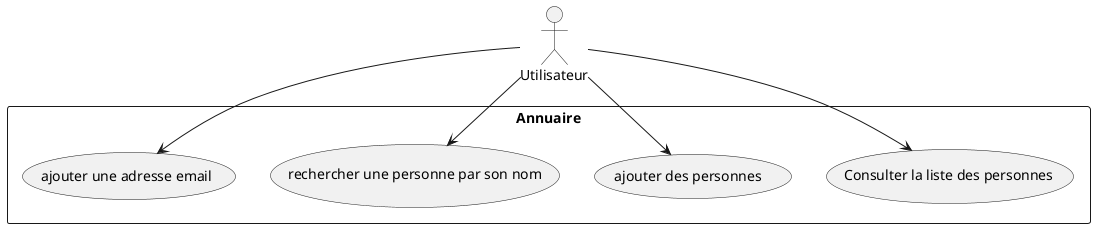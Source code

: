 @startuml
actor Utilisateur
rectangle Annuaire {
    Utilisateur --> (Consulter la liste des personnes)
    Utilisateur --> (ajouter des personnes )
    Utilisateur --> (rechercher une personne par son nom)
     Utilisateur --> (ajouter une adresse email)


}
@enduml














